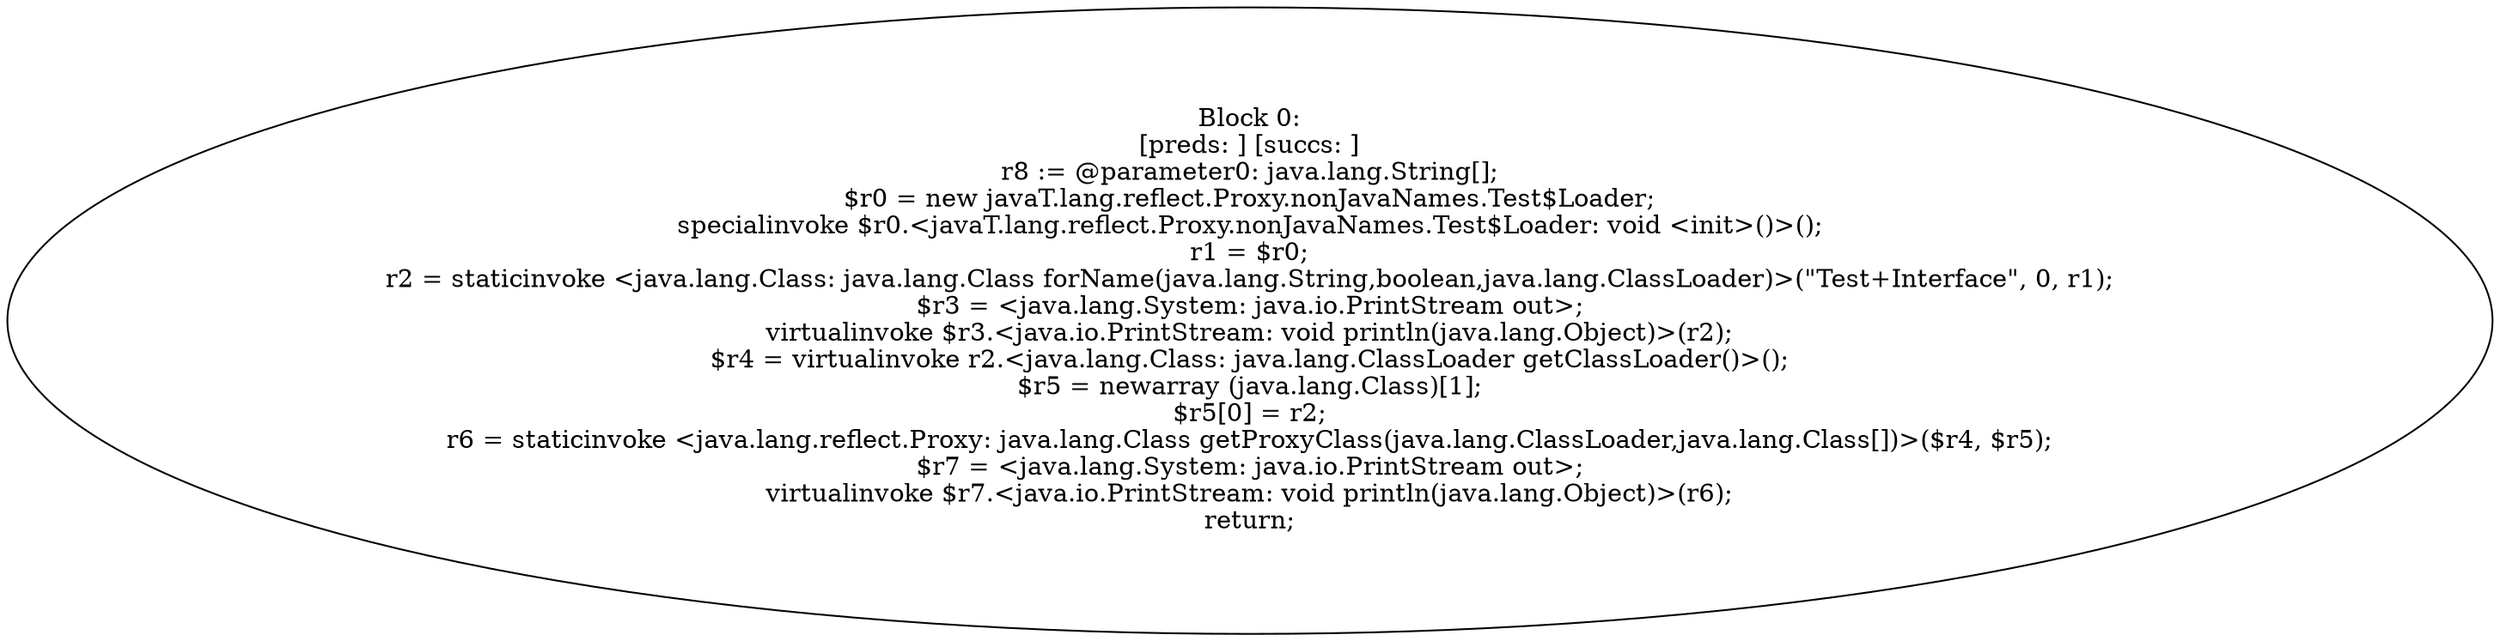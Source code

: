 digraph "unitGraph" {
    "Block 0:
[preds: ] [succs: ]
r8 := @parameter0: java.lang.String[];
$r0 = new javaT.lang.reflect.Proxy.nonJavaNames.Test$Loader;
specialinvoke $r0.<javaT.lang.reflect.Proxy.nonJavaNames.Test$Loader: void <init>()>();
r1 = $r0;
r2 = staticinvoke <java.lang.Class: java.lang.Class forName(java.lang.String,boolean,java.lang.ClassLoader)>(\"Test+Interface\", 0, r1);
$r3 = <java.lang.System: java.io.PrintStream out>;
virtualinvoke $r3.<java.io.PrintStream: void println(java.lang.Object)>(r2);
$r4 = virtualinvoke r2.<java.lang.Class: java.lang.ClassLoader getClassLoader()>();
$r5 = newarray (java.lang.Class)[1];
$r5[0] = r2;
r6 = staticinvoke <java.lang.reflect.Proxy: java.lang.Class getProxyClass(java.lang.ClassLoader,java.lang.Class[])>($r4, $r5);
$r7 = <java.lang.System: java.io.PrintStream out>;
virtualinvoke $r7.<java.io.PrintStream: void println(java.lang.Object)>(r6);
return;
"
}
